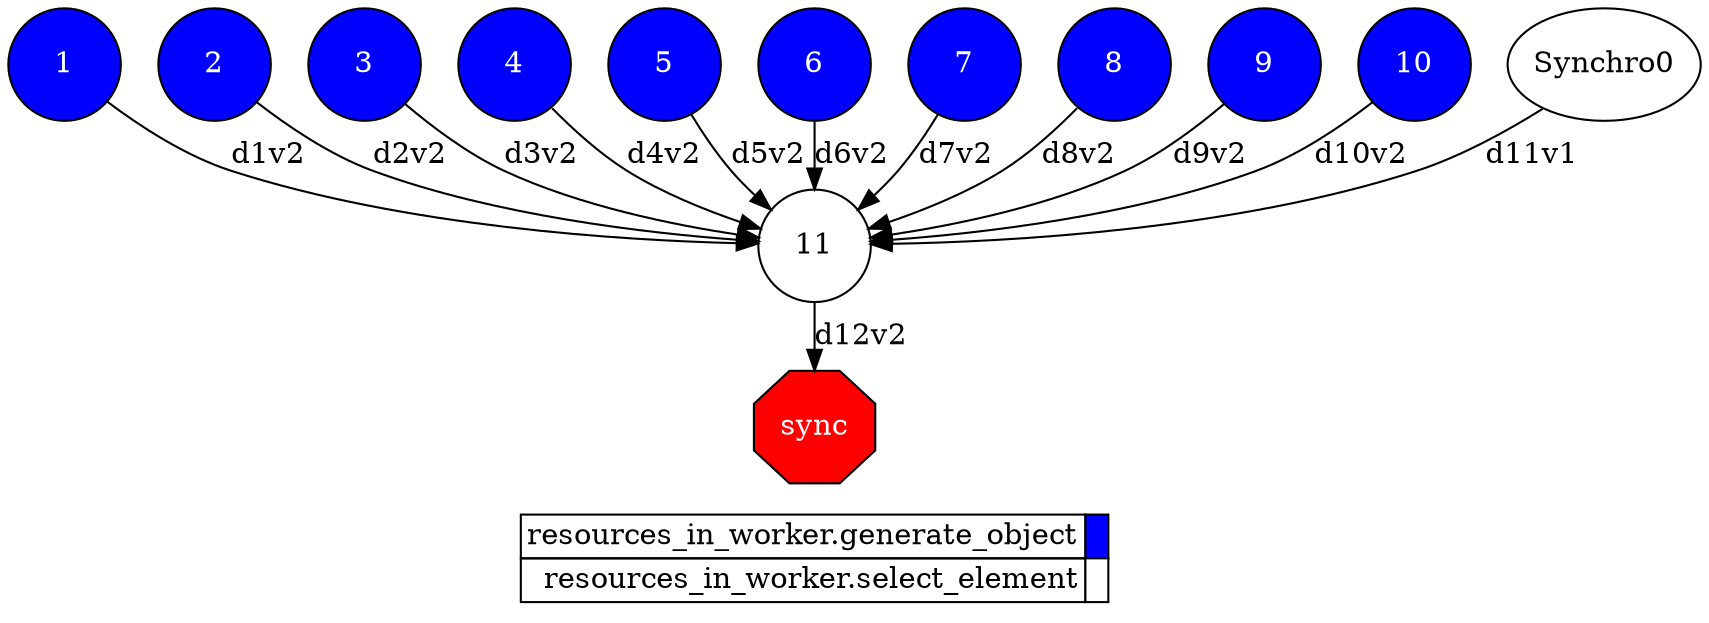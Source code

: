 digraph {
  rankdir=TB;
  labeljust="l";
  subgraph dependence_graph {
    ranksep=0.20;
    node[height=0.75];

1[shape=circle, style=filled fillcolor="#0000ff" fontcolor="#ffffff"];
2[shape=circle, style=filled fillcolor="#0000ff" fontcolor="#ffffff"];
3[shape=circle, style=filled fillcolor="#0000ff" fontcolor="#ffffff"];
4[shape=circle, style=filled fillcolor="#0000ff" fontcolor="#ffffff"];
5[shape=circle, style=filled fillcolor="#0000ff" fontcolor="#ffffff"];
6[shape=circle, style=filled fillcolor="#0000ff" fontcolor="#ffffff"];
7[shape=circle, style=filled fillcolor="#0000ff" fontcolor="#ffffff"];
8[shape=circle, style=filled fillcolor="#0000ff" fontcolor="#ffffff"];
9[shape=circle, style=filled fillcolor="#0000ff" fontcolor="#ffffff"];
10[shape=circle, style=filled fillcolor="#0000ff" fontcolor="#ffffff"];
11[shape=circle, style=filled fillcolor="#ffffff" fontcolor="#000000"];
1 -> 11[ label="d1v2" ];
2 -> 11[ label="d2v2" ];
3 -> 11[ label="d3v2" ];
4 -> 11[ label="d4v2" ];
5 -> 11[ label="d5v2" ];
6 -> 11[ label="d6v2" ];
7 -> 11[ label="d7v2" ];
8 -> 11[ label="d8v2" ];
9 -> 11[ label="d9v2" ];
10 -> 11[ label="d10v2" ];
Synchro0 -> 11[ label="d11v1" ];
Synchro1[label="sync", shape=octagon, style=filled fillcolor="#ff0000" fontcolor="#FFFFFF"];
11 -> Synchro1[ label="d12v2" ];  }
  subgraph legend {
    rank=sink;
    node [shape=plaintext, height=0.75];
    ranksep=0.20;
    label = "Legend";
    key [label=<
      <table border="0" cellpadding="2" cellspacing="0" cellborder="1">
<tr>
<td align="right">resources_in_worker.generate_object</td>
<td bgcolor="#0000ff">&nbsp;</td>
</tr>
<tr>
<td align="right">resources_in_worker.select_element</td>
<td bgcolor="#ffffff">&nbsp;</td>
</tr>
      </table>
    >]
  }
}
